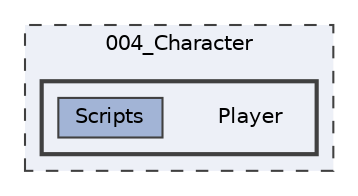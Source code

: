 digraph "004_Character/Player"
{
 // LATEX_PDF_SIZE
  bgcolor="transparent";
  edge [fontname=Helvetica,fontsize=10,labelfontname=Helvetica,labelfontsize=10];
  node [fontname=Helvetica,fontsize=10,shape=box,height=0.2,width=0.4];
  compound=true
  subgraph clusterdir_9db0231fa98a2194c1a027d2b5a55f8d {
    graph [ bgcolor="#edf0f7", pencolor="grey25", label="004_Character", fontname=Helvetica,fontsize=10 style="filled,dashed", URL="dir_9db0231fa98a2194c1a027d2b5a55f8d.html",tooltip=""]
  subgraph clusterdir_7f20aad87ee8c61b5625dd359d97f53a {
    graph [ bgcolor="#edf0f7", pencolor="grey25", label="", fontname=Helvetica,fontsize=10 style="filled,bold", URL="dir_7f20aad87ee8c61b5625dd359d97f53a.html",tooltip=""]
    dir_7f20aad87ee8c61b5625dd359d97f53a [shape=plaintext, label="Player"];
  dir_4baf8253d1e9fe5dbe8b7b7e36803d3b [label="Scripts", fillcolor="#a2b4d6", color="grey25", style="filled", URL="dir_4baf8253d1e9fe5dbe8b7b7e36803d3b.html",tooltip=""];
  }
  }
}
